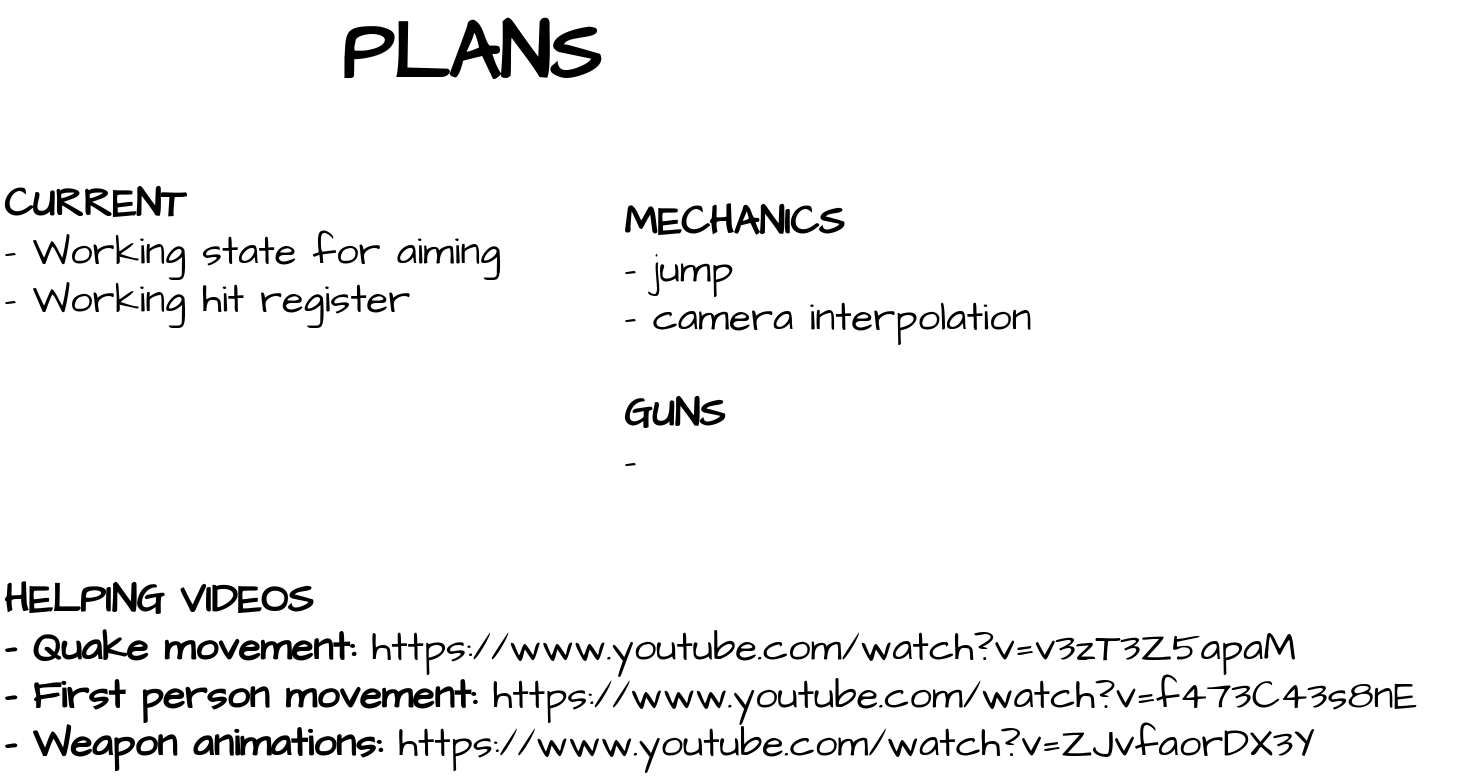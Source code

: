 <mxfile>
    <diagram id="gjKjIMiTYmDiEs1VnJWH" name="Page-1">
        <mxGraphModel dx="1923" dy="1004" grid="1" gridSize="10" guides="1" tooltips="1" connect="1" arrows="1" fold="1" page="0" pageScale="1" pageWidth="850" pageHeight="1100" math="0" shadow="0">
            <root>
                <mxCell id="0"/>
                <mxCell id="1" parent="0"/>
                <mxCell id="9" value="&lt;b&gt;MECHANICS&lt;/b&gt;&lt;br&gt;- jump&lt;br&gt;- camera interpolation&lt;br&gt;&lt;br&gt;&lt;b&gt;GUNS&lt;/b&gt;&lt;br&gt;-" style="text;html=1;align=left;verticalAlign=middle;resizable=0;points=[];autosize=1;strokeColor=none;fillColor=none;fontSize=20;fontFamily=Architects Daughter;sketch=1;hachureGap=4;jiggle=2;curveFitting=1;fontSource=https%3A%2F%2Ffonts.googleapis.com%2Fcss%3Ffamily%3DArchitects%2BDaughter;" parent="1" vertex="1">
                    <mxGeometry x="-290" y="-270" width="230" height="160" as="geometry"/>
                </mxCell>
                <mxCell id="11" value="&lt;b&gt;CURRENT&lt;/b&gt;&lt;br&gt;- Working state for aiming&lt;br&gt;- Working hit register&lt;br&gt;" style="text;html=1;align=left;verticalAlign=middle;resizable=0;points=[];autosize=1;strokeColor=none;fillColor=none;fontSize=20;fontFamily=Architects Daughter;sketch=1;hachureGap=4;jiggle=2;curveFitting=1;fontSource=https%3A%2F%2Ffonts.googleapis.com%2Fcss%3Ffamily%3DArchitects%2BDaughter;" parent="1" vertex="1">
                    <mxGeometry x="-600" y="-280" width="270" height="90" as="geometry"/>
                </mxCell>
                <mxCell id="12" value="&lt;p style=&quot;line-height: 0%;&quot;&gt;&lt;b style=&quot;&quot;&gt;&lt;font style=&quot;font-size: 40px;&quot;&gt;PLANS&lt;/font&gt;&lt;/b&gt;&lt;/p&gt;" style="text;html=1;align=center;verticalAlign=middle;resizable=0;points=[];autosize=1;strokeColor=none;fillColor=none;fontSize=20;fontFamily=Architects Daughter;sketch=1;hachureGap=4;jiggle=2;curveFitting=1;fontSource=https%3A%2F%2Ffonts.googleapis.com%2Fcss%3Ffamily%3DArchitects%2BDaughter;" parent="1" vertex="1">
                    <mxGeometry x="-440" y="-360" width="150" height="60" as="geometry"/>
                </mxCell>
                <mxCell id="13" value="&lt;b&gt;HELPING VIDEOS&lt;br&gt;&lt;/b&gt;&lt;span style=&quot;background-color: initial;&quot;&gt;&lt;b&gt;- Quake movement:&lt;/b&gt; https://www.youtube.com/watch?v=v3zT3Z5apaM&lt;/span&gt;&lt;b&gt;&lt;br&gt;- First person movement:&amp;nbsp;&lt;/b&gt;https://www.youtube.com/watch?v=f473C43s8nE&lt;br&gt;&lt;b&gt;- Weapon animations:&lt;/b&gt; https://www.youtube.com/watch?v=ZJvfaorDX3Y" style="text;html=1;align=left;verticalAlign=middle;resizable=0;points=[];autosize=1;strokeColor=none;fillColor=none;fontSize=20;fontFamily=Architects Daughter;sketch=1;hachureGap=4;jiggle=2;curveFitting=1;fontSource=https%3A%2F%2Ffonts.googleapis.com%2Fcss%3Ffamily%3DArchitects%2BDaughter;" vertex="1" parent="1">
                    <mxGeometry x="-600" y="-80" width="730" height="110" as="geometry"/>
                </mxCell>
            </root>
        </mxGraphModel>
    </diagram>
</mxfile>